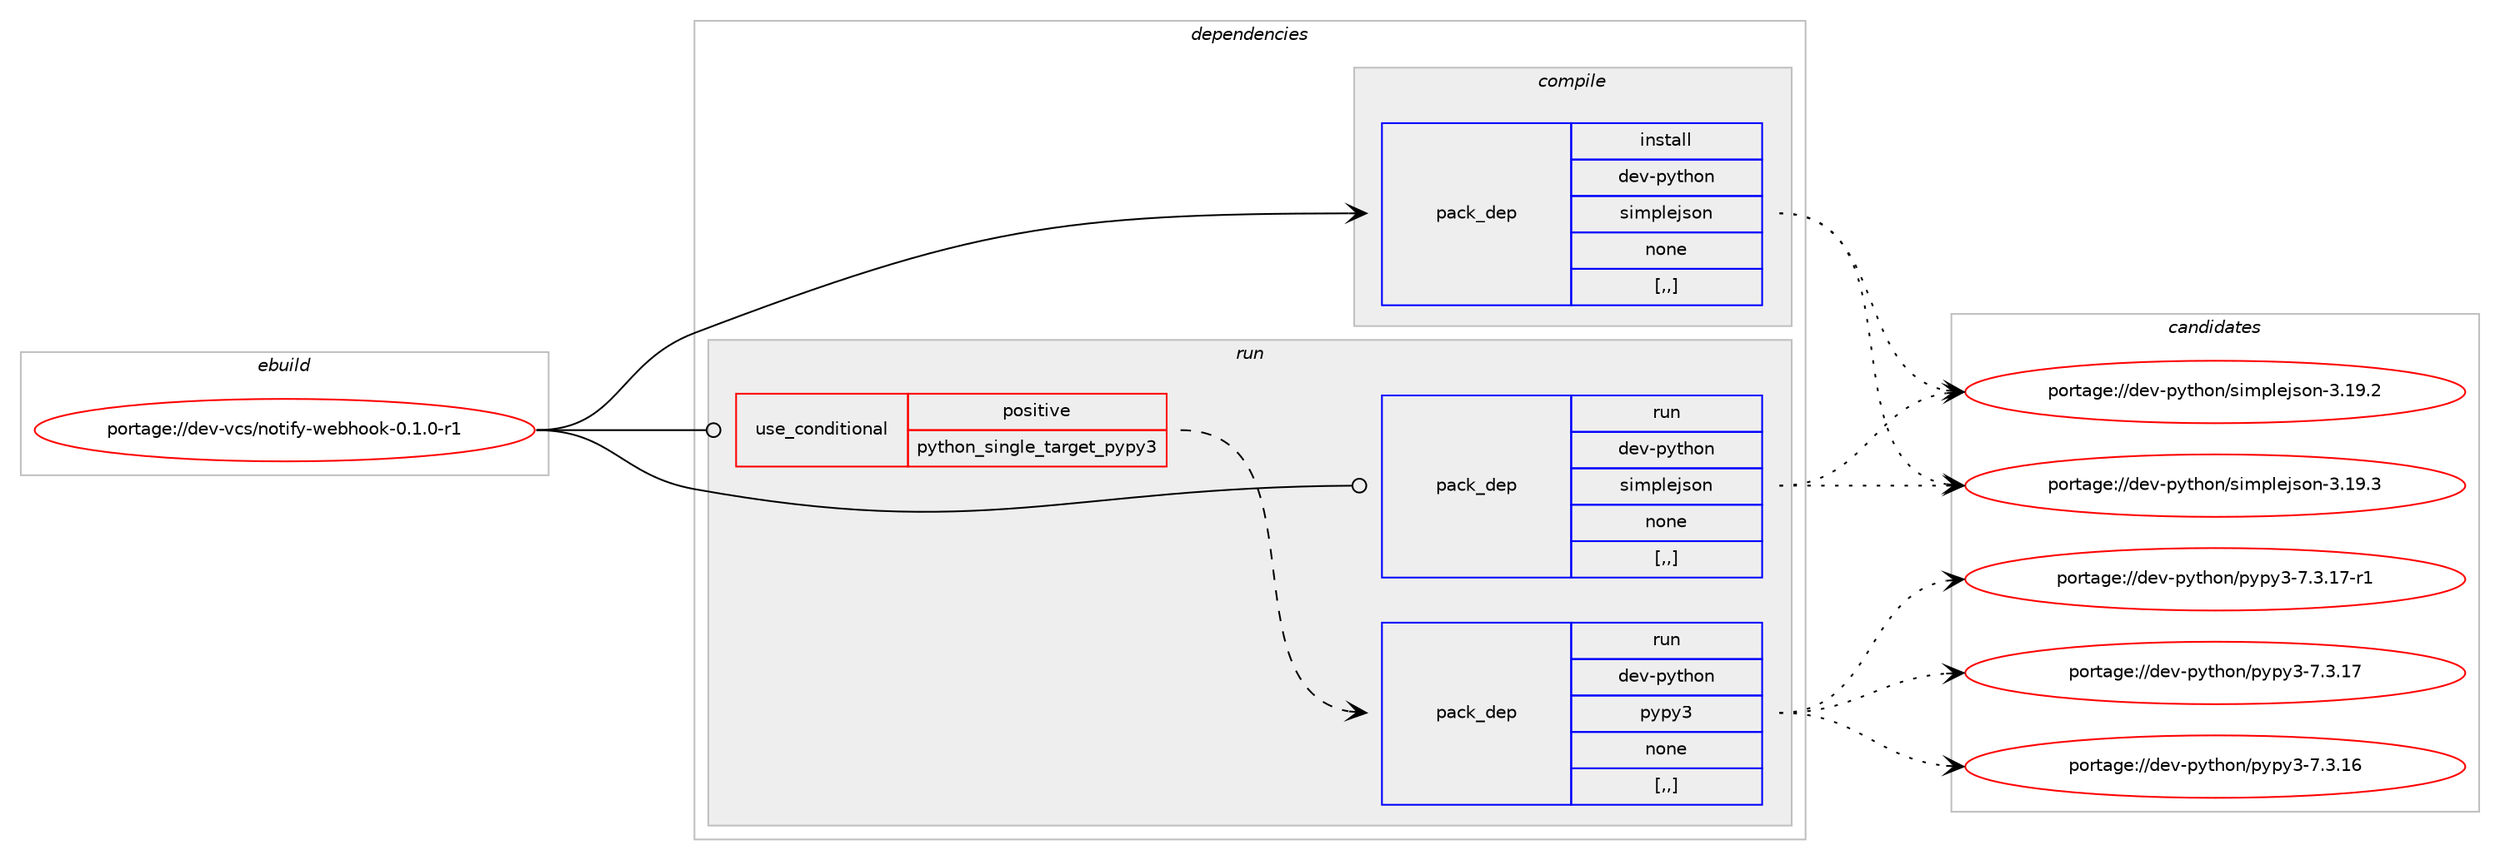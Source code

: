 digraph prolog {

# *************
# Graph options
# *************

newrank=true;
concentrate=true;
compound=true;
graph [rankdir=LR,fontname=Helvetica,fontsize=10,ranksep=1.5];#, ranksep=2.5, nodesep=0.2];
edge  [arrowhead=vee];
node  [fontname=Helvetica,fontsize=10];

# **********
# The ebuild
# **********

subgraph cluster_leftcol {
color=gray;
label=<<i>ebuild</i>>;
id [label="portage://dev-vcs/notify-webhook-0.1.0-r1", color=red, width=4, href="../dev-vcs/notify-webhook-0.1.0-r1.svg"];
}

# ****************
# The dependencies
# ****************

subgraph cluster_midcol {
color=gray;
label=<<i>dependencies</i>>;
subgraph cluster_compile {
fillcolor="#eeeeee";
style=filled;
label=<<i>compile</i>>;
subgraph pack520723 {
dependency719816 [label=<<TABLE BORDER="0" CELLBORDER="1" CELLSPACING="0" CELLPADDING="4" WIDTH="220"><TR><TD ROWSPAN="6" CELLPADDING="30">pack_dep</TD></TR><TR><TD WIDTH="110">install</TD></TR><TR><TD>dev-python</TD></TR><TR><TD>simplejson</TD></TR><TR><TD>none</TD></TR><TR><TD>[,,]</TD></TR></TABLE>>, shape=none, color=blue];
}
id:e -> dependency719816:w [weight=20,style="solid",arrowhead="vee"];
}
subgraph cluster_compileandrun {
fillcolor="#eeeeee";
style=filled;
label=<<i>compile and run</i>>;
}
subgraph cluster_run {
fillcolor="#eeeeee";
style=filled;
label=<<i>run</i>>;
subgraph cond194036 {
dependency719817 [label=<<TABLE BORDER="0" CELLBORDER="1" CELLSPACING="0" CELLPADDING="4"><TR><TD ROWSPAN="3" CELLPADDING="10">use_conditional</TD></TR><TR><TD>positive</TD></TR><TR><TD>python_single_target_pypy3</TD></TR></TABLE>>, shape=none, color=red];
subgraph pack520724 {
dependency719818 [label=<<TABLE BORDER="0" CELLBORDER="1" CELLSPACING="0" CELLPADDING="4" WIDTH="220"><TR><TD ROWSPAN="6" CELLPADDING="30">pack_dep</TD></TR><TR><TD WIDTH="110">run</TD></TR><TR><TD>dev-python</TD></TR><TR><TD>pypy3</TD></TR><TR><TD>none</TD></TR><TR><TD>[,,]</TD></TR></TABLE>>, shape=none, color=blue];
}
dependency719817:e -> dependency719818:w [weight=20,style="dashed",arrowhead="vee"];
}
id:e -> dependency719817:w [weight=20,style="solid",arrowhead="odot"];
subgraph pack520725 {
dependency719819 [label=<<TABLE BORDER="0" CELLBORDER="1" CELLSPACING="0" CELLPADDING="4" WIDTH="220"><TR><TD ROWSPAN="6" CELLPADDING="30">pack_dep</TD></TR><TR><TD WIDTH="110">run</TD></TR><TR><TD>dev-python</TD></TR><TR><TD>simplejson</TD></TR><TR><TD>none</TD></TR><TR><TD>[,,]</TD></TR></TABLE>>, shape=none, color=blue];
}
id:e -> dependency719819:w [weight=20,style="solid",arrowhead="odot"];
}
}

# **************
# The candidates
# **************

subgraph cluster_choices {
rank=same;
color=gray;
label=<<i>candidates</i>>;

subgraph choice520723 {
color=black;
nodesep=1;
choice100101118451121211161041111104711510510911210810110611511111045514649574651 [label="portage://dev-python/simplejson-3.19.3", color=red, width=4,href="../dev-python/simplejson-3.19.3.svg"];
choice100101118451121211161041111104711510510911210810110611511111045514649574650 [label="portage://dev-python/simplejson-3.19.2", color=red, width=4,href="../dev-python/simplejson-3.19.2.svg"];
dependency719816:e -> choice100101118451121211161041111104711510510911210810110611511111045514649574651:w [style=dotted,weight="100"];
dependency719816:e -> choice100101118451121211161041111104711510510911210810110611511111045514649574650:w [style=dotted,weight="100"];
}
subgraph choice520724 {
color=black;
nodesep=1;
choice100101118451121211161041111104711212111212151455546514649554511449 [label="portage://dev-python/pypy3-7.3.17-r1", color=red, width=4,href="../dev-python/pypy3-7.3.17-r1.svg"];
choice10010111845112121116104111110471121211121215145554651464955 [label="portage://dev-python/pypy3-7.3.17", color=red, width=4,href="../dev-python/pypy3-7.3.17.svg"];
choice10010111845112121116104111110471121211121215145554651464954 [label="portage://dev-python/pypy3-7.3.16", color=red, width=4,href="../dev-python/pypy3-7.3.16.svg"];
dependency719818:e -> choice100101118451121211161041111104711212111212151455546514649554511449:w [style=dotted,weight="100"];
dependency719818:e -> choice10010111845112121116104111110471121211121215145554651464955:w [style=dotted,weight="100"];
dependency719818:e -> choice10010111845112121116104111110471121211121215145554651464954:w [style=dotted,weight="100"];
}
subgraph choice520725 {
color=black;
nodesep=1;
choice100101118451121211161041111104711510510911210810110611511111045514649574651 [label="portage://dev-python/simplejson-3.19.3", color=red, width=4,href="../dev-python/simplejson-3.19.3.svg"];
choice100101118451121211161041111104711510510911210810110611511111045514649574650 [label="portage://dev-python/simplejson-3.19.2", color=red, width=4,href="../dev-python/simplejson-3.19.2.svg"];
dependency719819:e -> choice100101118451121211161041111104711510510911210810110611511111045514649574651:w [style=dotted,weight="100"];
dependency719819:e -> choice100101118451121211161041111104711510510911210810110611511111045514649574650:w [style=dotted,weight="100"];
}
}

}
